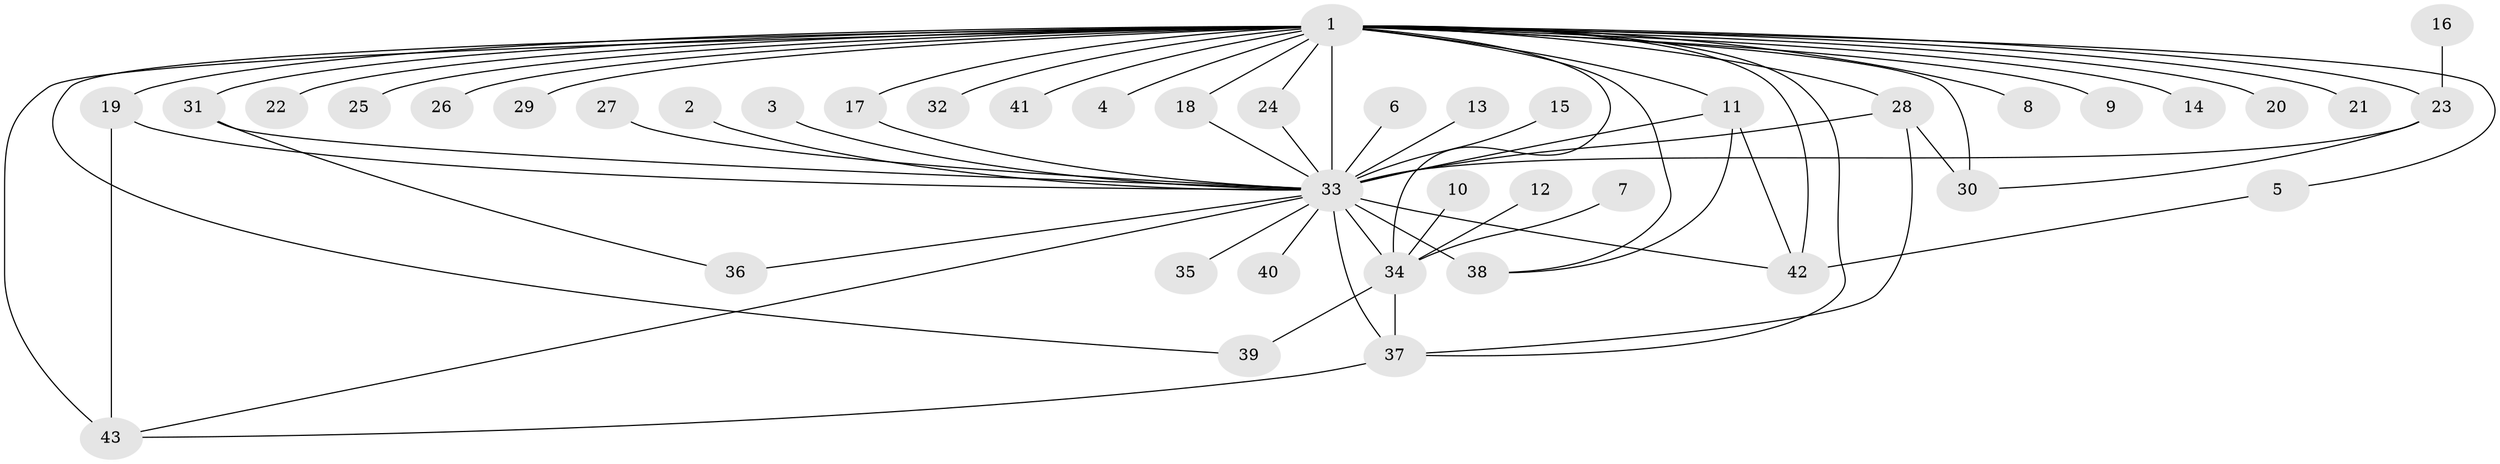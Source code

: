 // original degree distribution, {16: 0.011764705882352941, 37: 0.011764705882352941, 27: 0.011764705882352941, 8: 0.023529411764705882, 2: 0.18823529411764706, 6: 0.023529411764705882, 5: 0.03529411764705882, 1: 0.4470588235294118, 12: 0.011764705882352941, 3: 0.17647058823529413, 4: 0.058823529411764705}
// Generated by graph-tools (version 1.1) at 2025/46/03/06/25 01:46:56]
// undirected, 43 vertices, 66 edges
graph export_dot {
graph [start="1"]
  node [color=gray90,style=filled];
  1;
  2;
  3;
  4;
  5;
  6;
  7;
  8;
  9;
  10;
  11;
  12;
  13;
  14;
  15;
  16;
  17;
  18;
  19;
  20;
  21;
  22;
  23;
  24;
  25;
  26;
  27;
  28;
  29;
  30;
  31;
  32;
  33;
  34;
  35;
  36;
  37;
  38;
  39;
  40;
  41;
  42;
  43;
  1 -- 4 [weight=1.0];
  1 -- 5 [weight=1.0];
  1 -- 8 [weight=1.0];
  1 -- 9 [weight=1.0];
  1 -- 11 [weight=1.0];
  1 -- 14 [weight=1.0];
  1 -- 17 [weight=1.0];
  1 -- 18 [weight=1.0];
  1 -- 19 [weight=1.0];
  1 -- 20 [weight=1.0];
  1 -- 21 [weight=1.0];
  1 -- 22 [weight=1.0];
  1 -- 23 [weight=3.0];
  1 -- 24 [weight=1.0];
  1 -- 25 [weight=1.0];
  1 -- 26 [weight=1.0];
  1 -- 28 [weight=1.0];
  1 -- 29 [weight=1.0];
  1 -- 30 [weight=1.0];
  1 -- 31 [weight=3.0];
  1 -- 32 [weight=1.0];
  1 -- 33 [weight=8.0];
  1 -- 34 [weight=5.0];
  1 -- 37 [weight=1.0];
  1 -- 38 [weight=1.0];
  1 -- 39 [weight=1.0];
  1 -- 41 [weight=1.0];
  1 -- 42 [weight=3.0];
  1 -- 43 [weight=2.0];
  2 -- 33 [weight=1.0];
  3 -- 33 [weight=1.0];
  5 -- 42 [weight=1.0];
  6 -- 33 [weight=1.0];
  7 -- 34 [weight=1.0];
  10 -- 34 [weight=1.0];
  11 -- 33 [weight=1.0];
  11 -- 38 [weight=1.0];
  11 -- 42 [weight=1.0];
  12 -- 34 [weight=1.0];
  13 -- 33 [weight=1.0];
  15 -- 33 [weight=1.0];
  16 -- 23 [weight=1.0];
  17 -- 33 [weight=1.0];
  18 -- 33 [weight=1.0];
  19 -- 33 [weight=2.0];
  19 -- 43 [weight=1.0];
  23 -- 30 [weight=1.0];
  23 -- 33 [weight=1.0];
  24 -- 33 [weight=1.0];
  27 -- 33 [weight=1.0];
  28 -- 30 [weight=1.0];
  28 -- 33 [weight=2.0];
  28 -- 37 [weight=1.0];
  31 -- 33 [weight=1.0];
  31 -- 36 [weight=1.0];
  33 -- 34 [weight=1.0];
  33 -- 35 [weight=1.0];
  33 -- 36 [weight=1.0];
  33 -- 37 [weight=1.0];
  33 -- 38 [weight=3.0];
  33 -- 40 [weight=1.0];
  33 -- 42 [weight=1.0];
  33 -- 43 [weight=1.0];
  34 -- 37 [weight=1.0];
  34 -- 39 [weight=1.0];
  37 -- 43 [weight=1.0];
}

